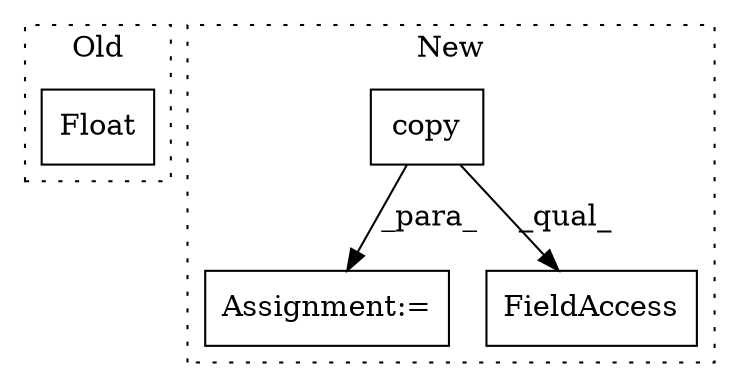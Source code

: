 digraph G {
subgraph cluster0 {
1 [label="Float" a="32" s="667,674" l="6,1" shape="box"];
label = "Old";
style="dotted";
}
subgraph cluster1 {
2 [label="copy" a="32" s="326" l="6" shape="box"];
3 [label="Assignment:=" a="7" s="343" l="1" shape="box"];
4 [label="FieldAccess" a="22" s="371" l="6" shape="box"];
label = "New";
style="dotted";
}
2 -> 4 [label="_qual_"];
2 -> 3 [label="_para_"];
}